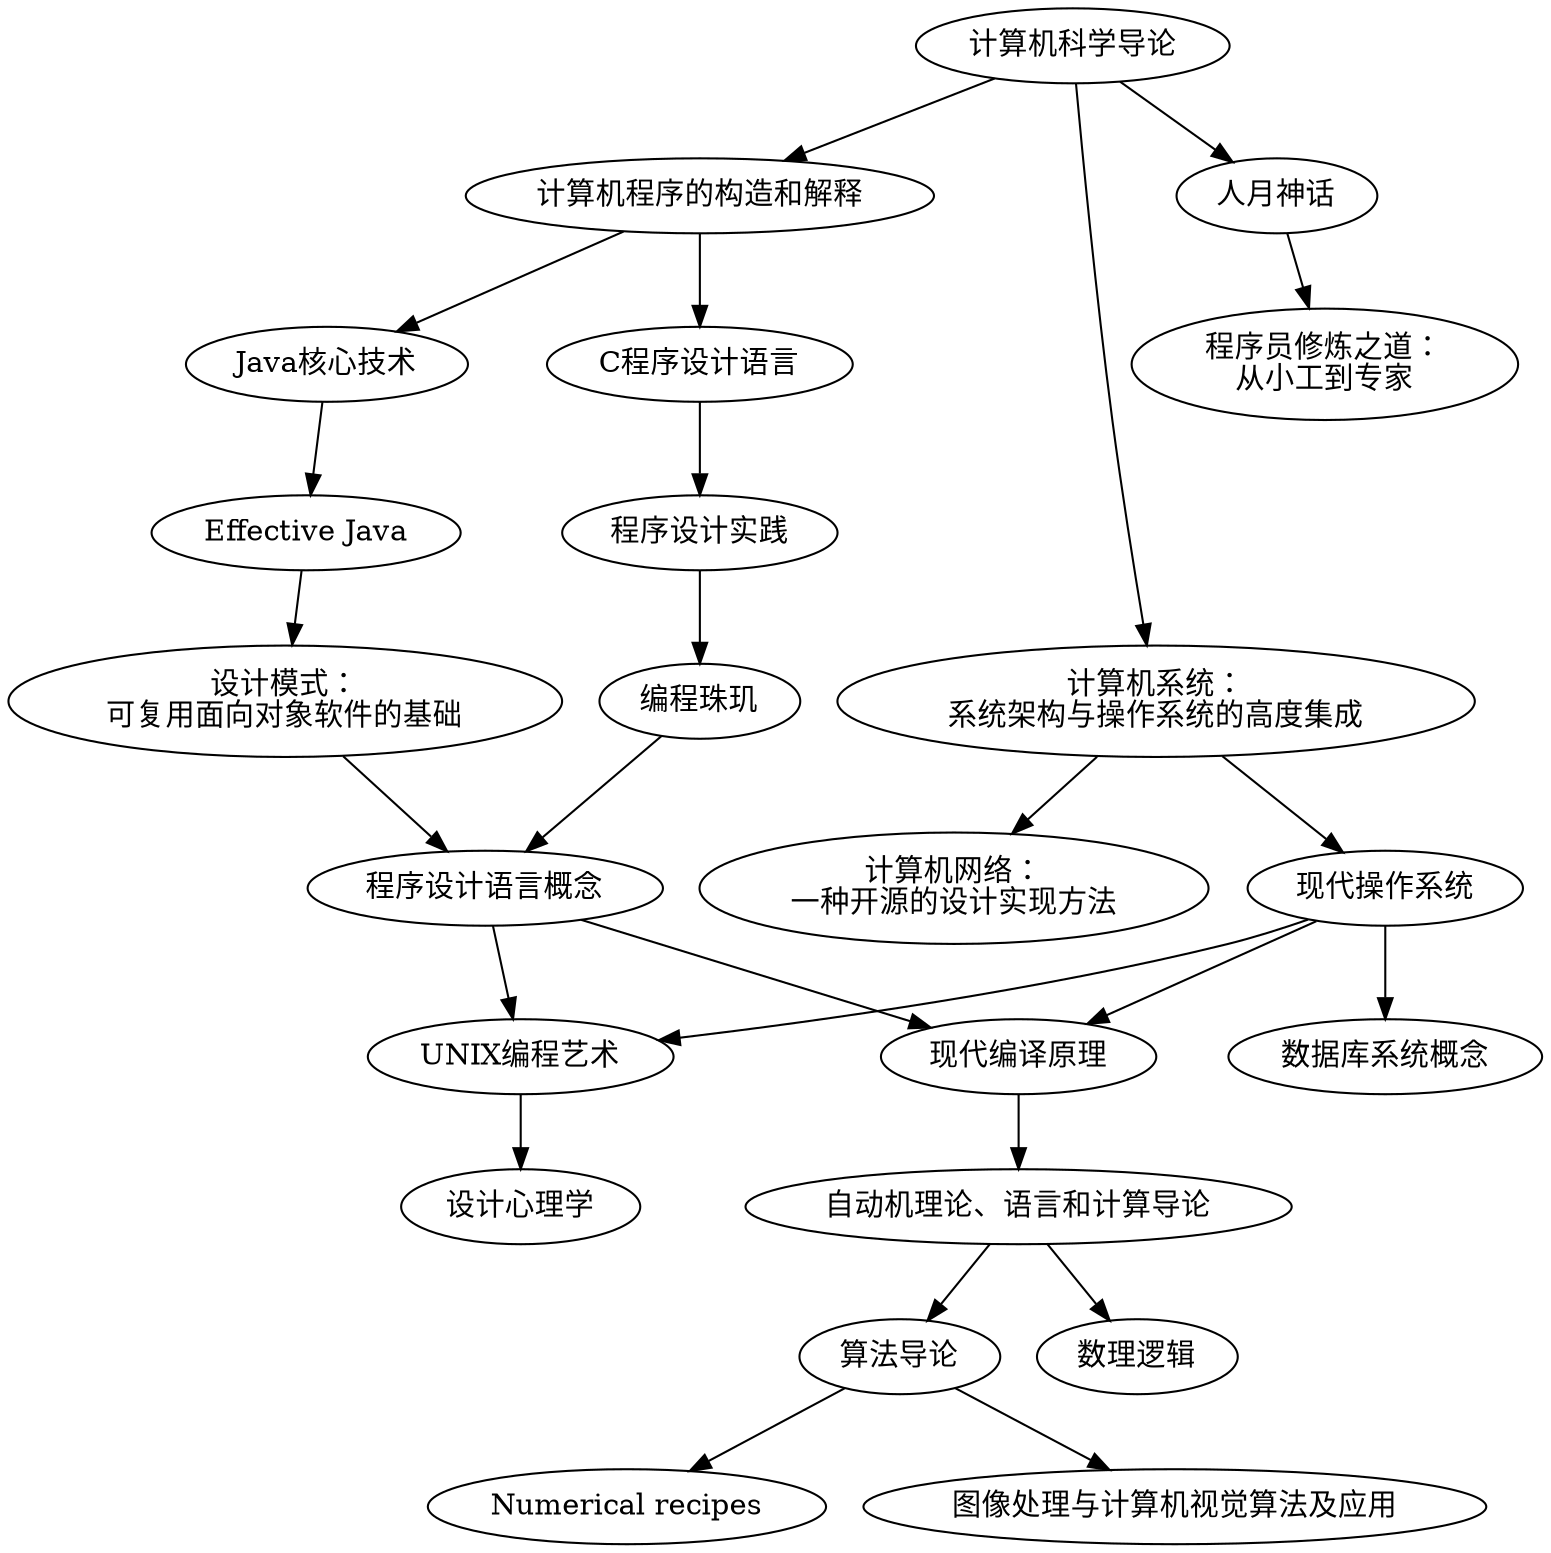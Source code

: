 digraph depend{
"计算机科学导论"->"计算机程序的构造和解释";
"计算机程序的构造和解释"->"C程序设计语言";
"C程序设计语言"->"程序设计实践";
"计算机程序的构造和解释"->"Java核心技术";
"Java核心技术"->"Effective Java";
"程序设计实践"->"编程珠玑";
"编程珠玑"->"程序设计语言概念";
"Effective Java"->"设计模式：\n可复用面向对象软件的基础";
"设计模式：\n可复用面向对象软件的基础"->"程序设计语言概念";
"计算机科学导论"->"计算机系统：\n系统架构与操作系统的高度集成";
"计算机系统：\n系统架构与操作系统的高度集成"->"计算机网络：\n一种开源的设计实现方法";
"计算机系统：\n系统架构与操作系统的高度集成"->"现代操作系统";
"现代操作系统"->"现代编译原理";
"程序设计语言概念"->"UNIX编程艺术";
"现代操作系统"->"UNIX编程艺术";
"UNIX编程艺术"->"设计心理学";
"现代操作系统"->"数据库系统概念";
"程序设计语言概念"->"现代编译原理";
"现代编译原理"->"自动机理论、语言和计算导论";
"自动机理论、语言和计算导论"->"算法导论";
"自动机理论、语言和计算导论"->"数理逻辑";
"算法导论"->"Numerical recipes";
"算法导论"->"图像处理与计算机视觉算法及应用";
"计算机科学导论"->"人月神话";
"人月神话"->"程序员修炼之道：\n从小工到专家";
}
